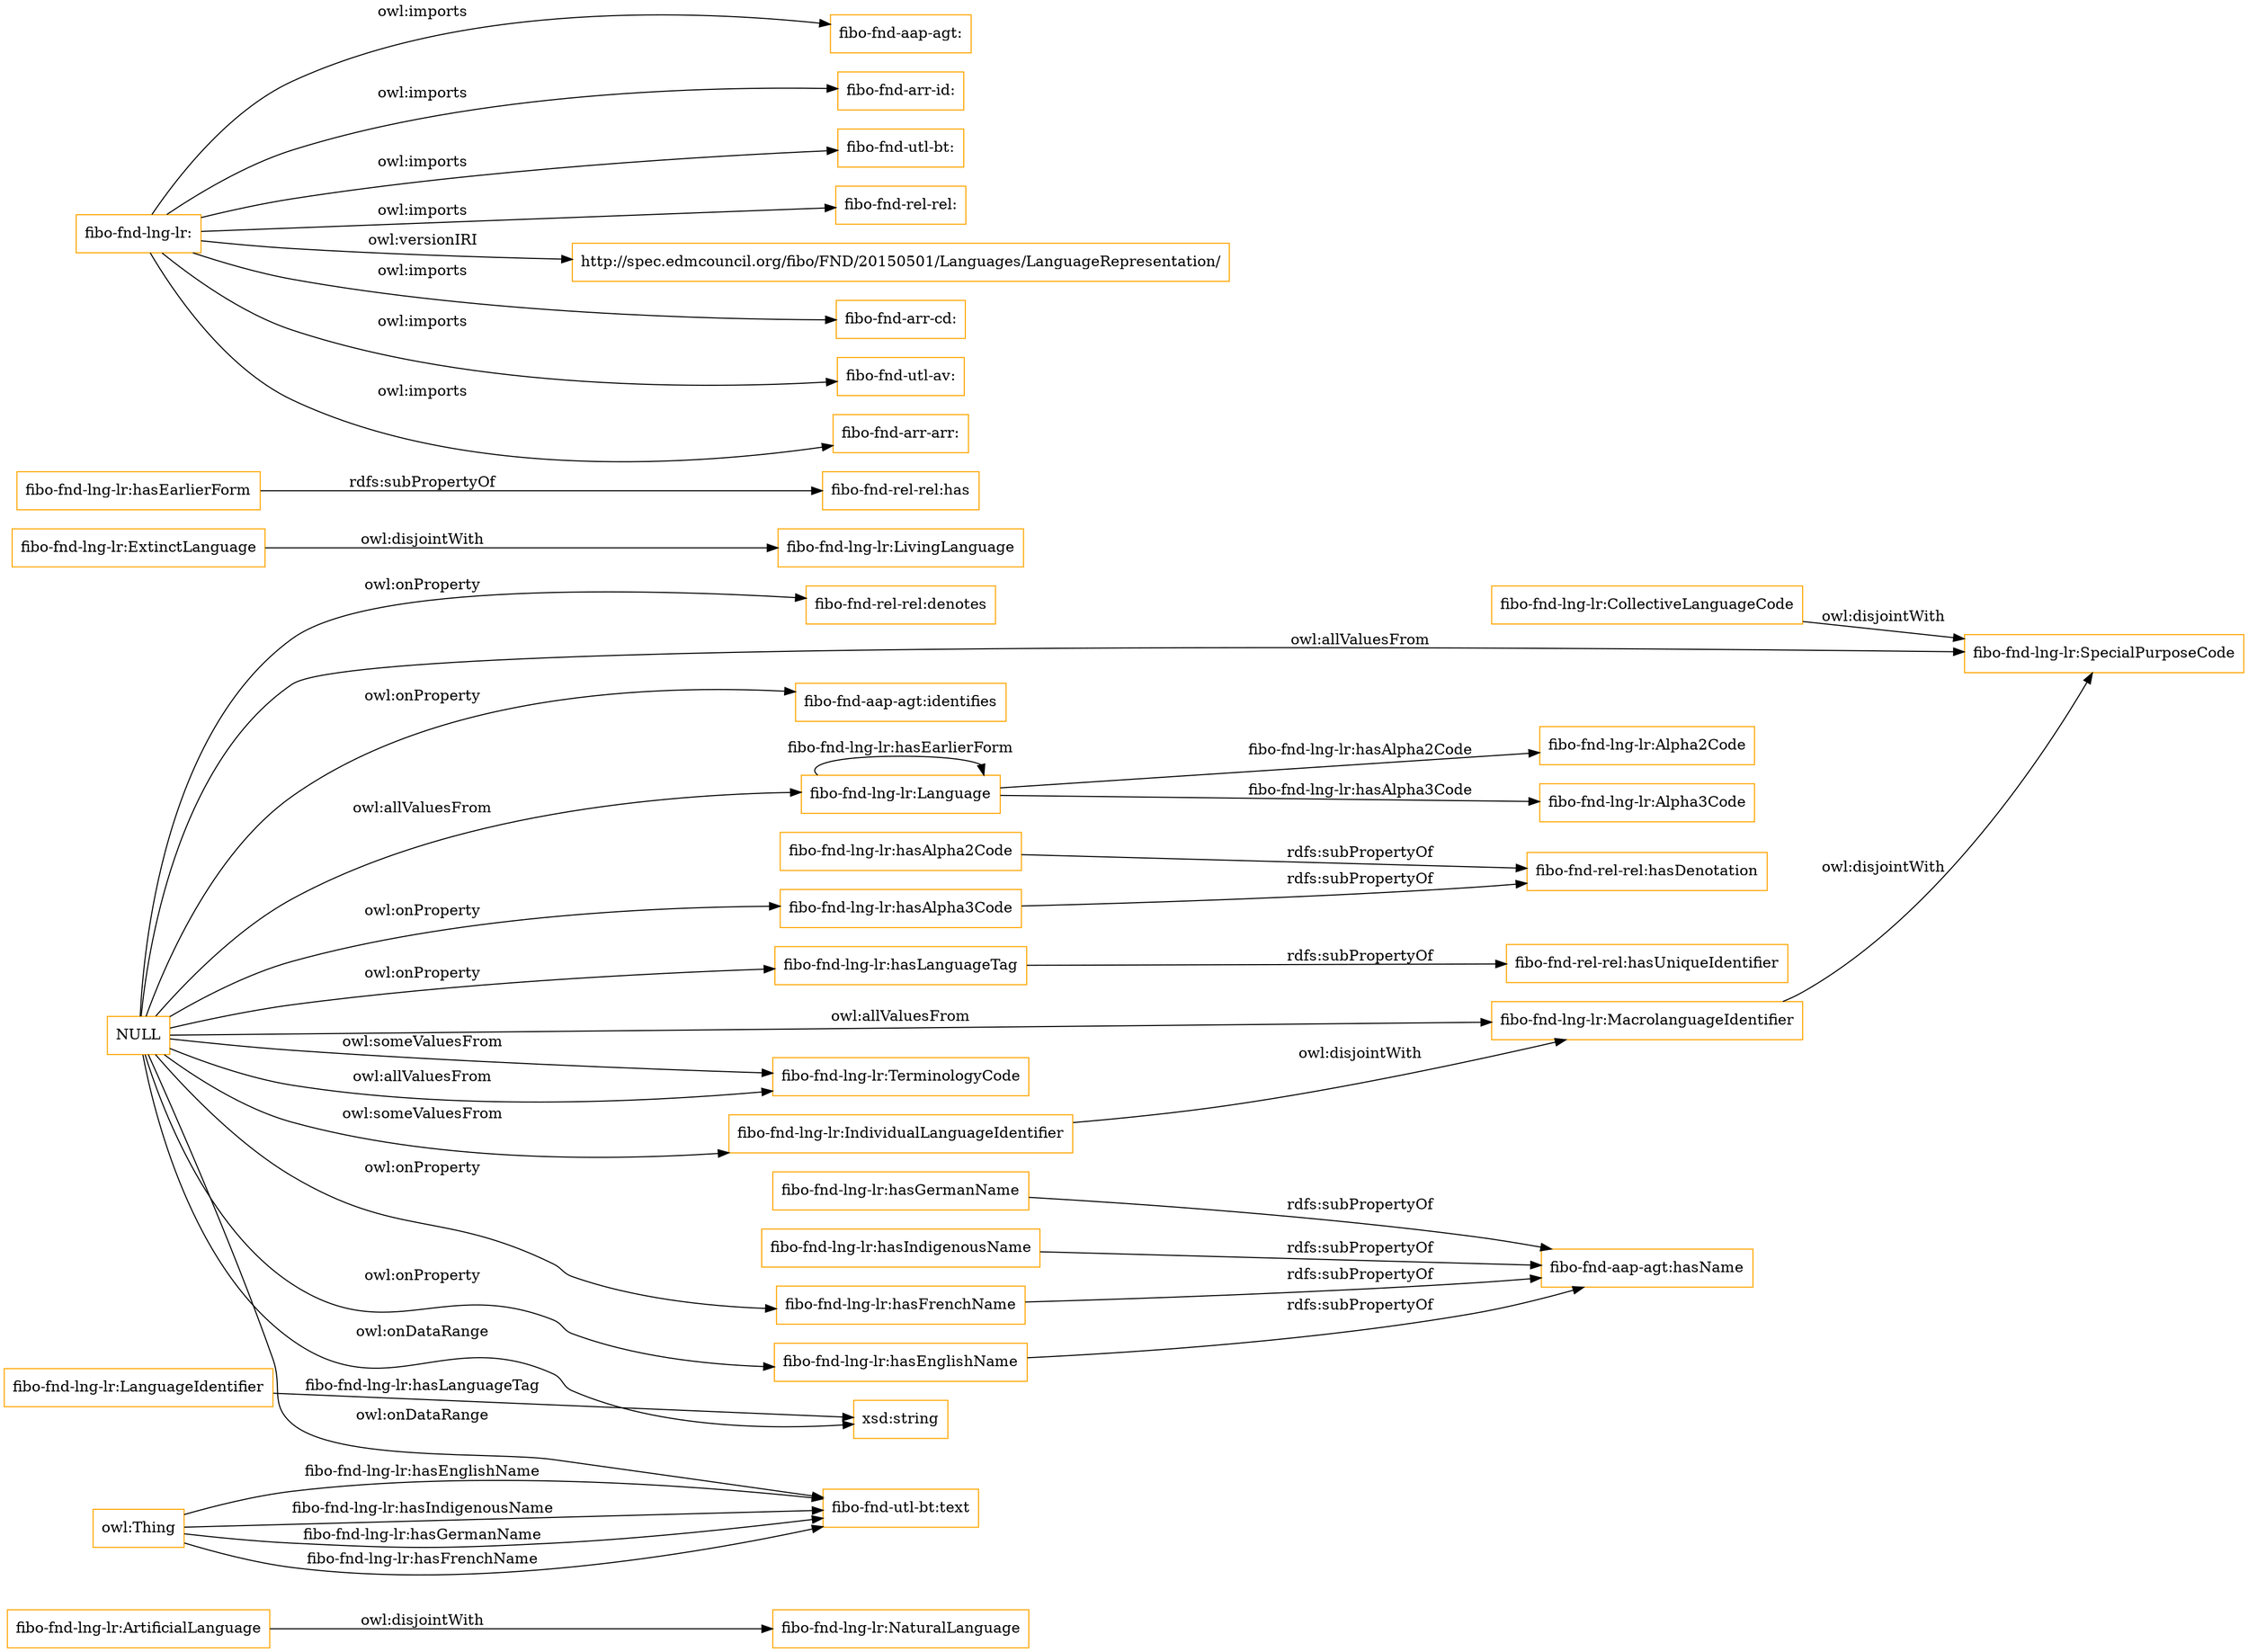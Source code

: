 digraph ar2dtool_diagram { 
rankdir=LR;
size="1501"
node [shape = rectangle, color="orange"]; "fibo-fnd-lng-lr:NaturalLanguage" "fibo-fnd-lng-lr:IndividualLanguageIdentifier" "fibo-fnd-lng-lr:LivingLanguage" "fibo-fnd-lng-lr:SpecialPurposeCode" "fibo-fnd-lng-lr:CollectiveLanguageCode" "fibo-fnd-lng-lr:ArtificialLanguage" "fibo-fnd-lng-lr:Alpha2Code" "fibo-fnd-lng-lr:Alpha3Code" "fibo-fnd-lng-lr:MacrolanguageIdentifier" "fibo-fnd-lng-lr:LanguageIdentifier" "fibo-fnd-lng-lr:Language" "fibo-fnd-lng-lr:TerminologyCode" "fibo-fnd-lng-lr:ExtinctLanguage" ; /*classes style*/
	"fibo-fnd-lng-lr:MacrolanguageIdentifier" -> "fibo-fnd-lng-lr:SpecialPurposeCode" [ label = "owl:disjointWith" ];
	"fibo-fnd-lng-lr:hasAlpha2Code" -> "fibo-fnd-rel-rel:hasDenotation" [ label = "rdfs:subPropertyOf" ];
	"fibo-fnd-lng-lr:hasAlpha3Code" -> "fibo-fnd-rel-rel:hasDenotation" [ label = "rdfs:subPropertyOf" ];
	"fibo-fnd-lng-lr:hasIndigenousName" -> "fibo-fnd-aap-agt:hasName" [ label = "rdfs:subPropertyOf" ];
	"fibo-fnd-lng-lr:ArtificialLanguage" -> "fibo-fnd-lng-lr:NaturalLanguage" [ label = "owl:disjointWith" ];
	"fibo-fnd-lng-lr:hasEarlierForm" -> "fibo-fnd-rel-rel:has" [ label = "rdfs:subPropertyOf" ];
	"fibo-fnd-lng-lr:ExtinctLanguage" -> "fibo-fnd-lng-lr:LivingLanguage" [ label = "owl:disjointWith" ];
	"fibo-fnd-lng-lr:" -> "fibo-fnd-aap-agt:" [ label = "owl:imports" ];
	"fibo-fnd-lng-lr:" -> "fibo-fnd-arr-id:" [ label = "owl:imports" ];
	"fibo-fnd-lng-lr:" -> "fibo-fnd-utl-bt:" [ label = "owl:imports" ];
	"fibo-fnd-lng-lr:" -> "fibo-fnd-rel-rel:" [ label = "owl:imports" ];
	"fibo-fnd-lng-lr:" -> "http://spec.edmcouncil.org/fibo/FND/20150501/Languages/LanguageRepresentation/" [ label = "owl:versionIRI" ];
	"fibo-fnd-lng-lr:" -> "fibo-fnd-arr-cd:" [ label = "owl:imports" ];
	"fibo-fnd-lng-lr:" -> "fibo-fnd-utl-av:" [ label = "owl:imports" ];
	"fibo-fnd-lng-lr:" -> "fibo-fnd-arr-arr:" [ label = "owl:imports" ];
	"fibo-fnd-lng-lr:CollectiveLanguageCode" -> "fibo-fnd-lng-lr:SpecialPurposeCode" [ label = "owl:disjointWith" ];
	"fibo-fnd-lng-lr:IndividualLanguageIdentifier" -> "fibo-fnd-lng-lr:MacrolanguageIdentifier" [ label = "owl:disjointWith" ];
	"fibo-fnd-lng-lr:hasLanguageTag" -> "fibo-fnd-rel-rel:hasUniqueIdentifier" [ label = "rdfs:subPropertyOf" ];
	"fibo-fnd-lng-lr:hasEnglishName" -> "fibo-fnd-aap-agt:hasName" [ label = "rdfs:subPropertyOf" ];
	"fibo-fnd-lng-lr:hasGermanName" -> "fibo-fnd-aap-agt:hasName" [ label = "rdfs:subPropertyOf" ];
	"NULL" -> "fibo-fnd-lng-lr:MacrolanguageIdentifier" [ label = "owl:allValuesFrom" ];
	"NULL" -> "fibo-fnd-rel-rel:denotes" [ label = "owl:onProperty" ];
	"NULL" -> "fibo-fnd-lng-lr:hasFrenchName" [ label = "owl:onProperty" ];
	"NULL" -> "fibo-fnd-lng-lr:hasEnglishName" [ label = "owl:onProperty" ];
	"NULL" -> "fibo-fnd-lng-lr:Language" [ label = "owl:allValuesFrom" ];
	"NULL" -> "fibo-fnd-lng-lr:hasLanguageTag" [ label = "owl:onProperty" ];
	"NULL" -> "fibo-fnd-lng-lr:hasAlpha3Code" [ label = "owl:onProperty" ];
	"NULL" -> "xsd:string" [ label = "owl:onDataRange" ];
	"NULL" -> "fibo-fnd-lng-lr:TerminologyCode" [ label = "owl:someValuesFrom" ];
	"NULL" -> "fibo-fnd-aap-agt:identifies" [ label = "owl:onProperty" ];
	"NULL" -> "fibo-fnd-utl-bt:text" [ label = "owl:onDataRange" ];
	"NULL" -> "fibo-fnd-lng-lr:IndividualLanguageIdentifier" [ label = "owl:someValuesFrom" ];
	"NULL" -> "fibo-fnd-lng-lr:SpecialPurposeCode" [ label = "owl:allValuesFrom" ];
	"NULL" -> "fibo-fnd-lng-lr:TerminologyCode" [ label = "owl:allValuesFrom" ];
	"fibo-fnd-lng-lr:hasFrenchName" -> "fibo-fnd-aap-agt:hasName" [ label = "rdfs:subPropertyOf" ];
	"owl:Thing" -> "fibo-fnd-utl-bt:text" [ label = "fibo-fnd-lng-lr:hasEnglishName" ];
	"owl:Thing" -> "fibo-fnd-utl-bt:text" [ label = "fibo-fnd-lng-lr:hasIndigenousName" ];
	"fibo-fnd-lng-lr:Language" -> "fibo-fnd-lng-lr:Alpha2Code" [ label = "fibo-fnd-lng-lr:hasAlpha2Code" ];
	"owl:Thing" -> "fibo-fnd-utl-bt:text" [ label = "fibo-fnd-lng-lr:hasGermanName" ];
	"fibo-fnd-lng-lr:Language" -> "fibo-fnd-lng-lr:Language" [ label = "fibo-fnd-lng-lr:hasEarlierForm" ];
	"fibo-fnd-lng-lr:LanguageIdentifier" -> "xsd:string" [ label = "fibo-fnd-lng-lr:hasLanguageTag" ];
	"owl:Thing" -> "fibo-fnd-utl-bt:text" [ label = "fibo-fnd-lng-lr:hasFrenchName" ];
	"fibo-fnd-lng-lr:Language" -> "fibo-fnd-lng-lr:Alpha3Code" [ label = "fibo-fnd-lng-lr:hasAlpha3Code" ];

}
